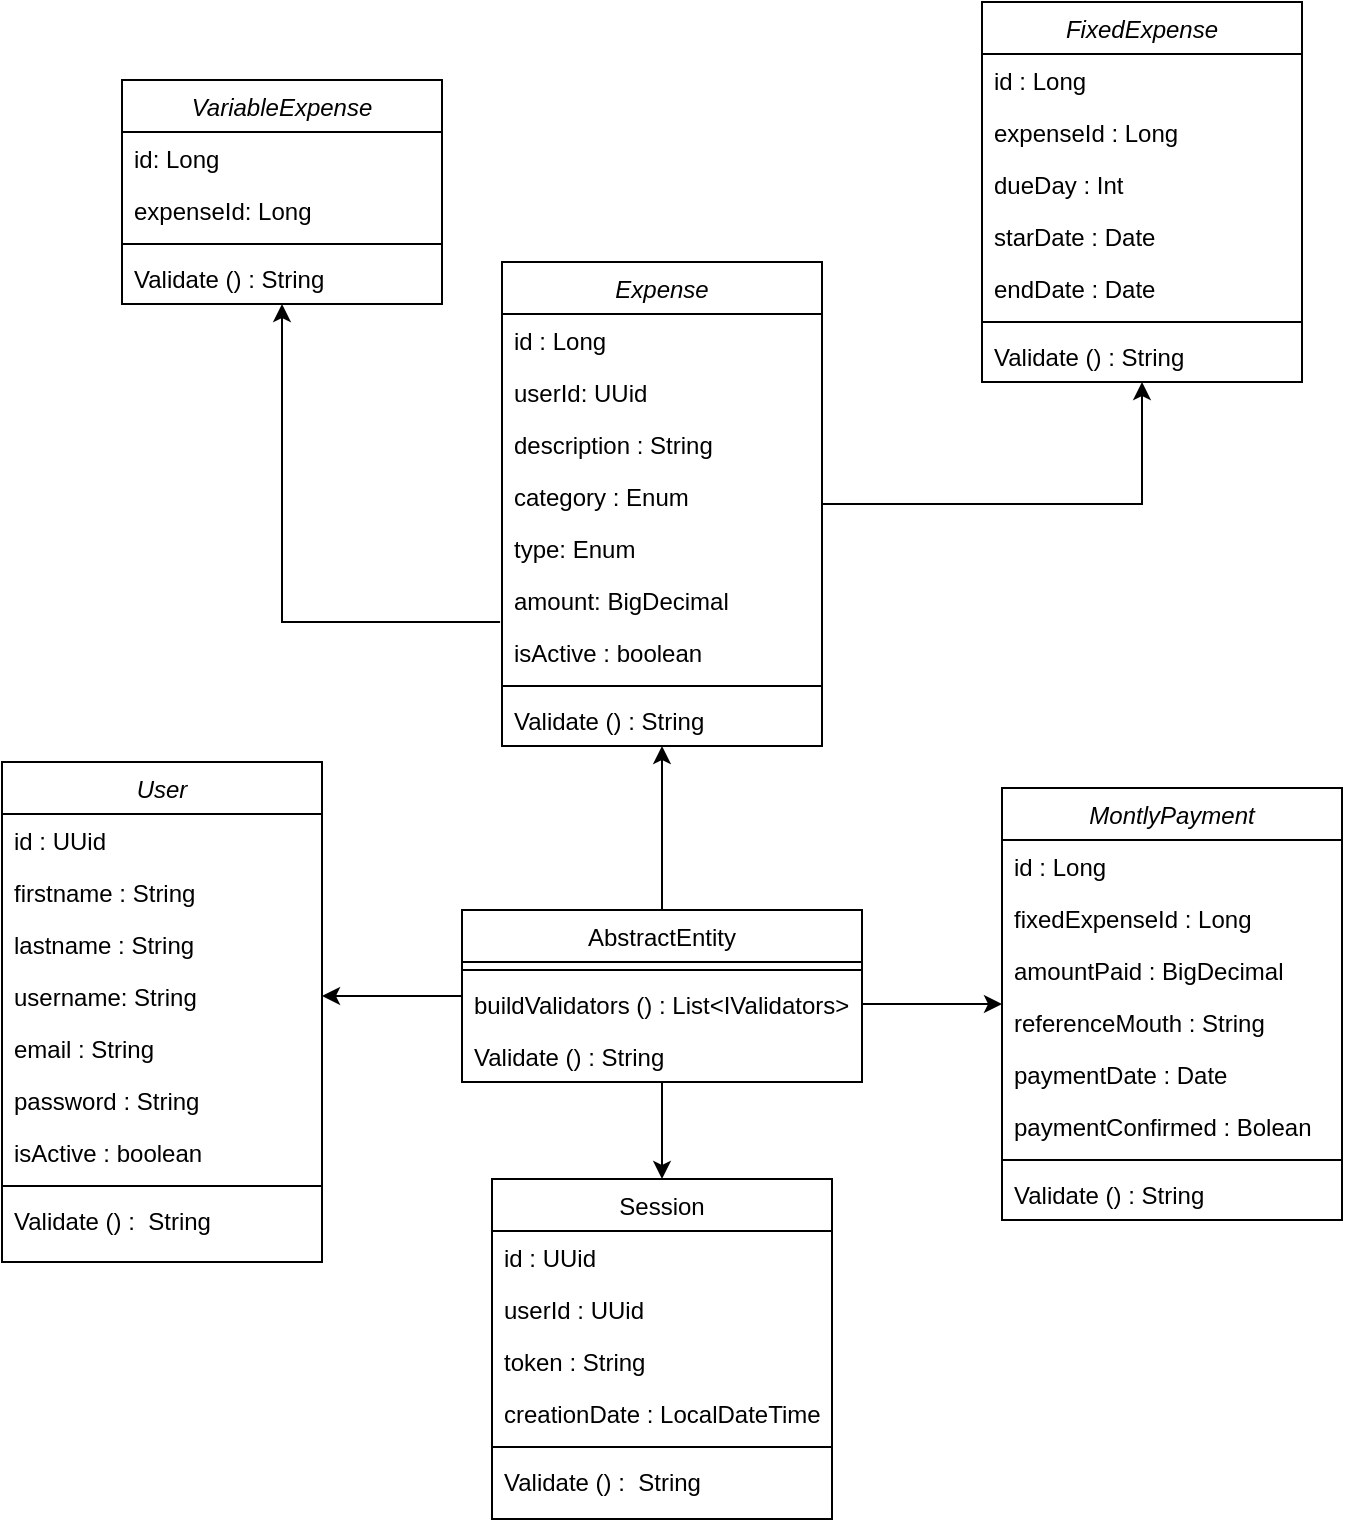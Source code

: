 <mxfile version="22.1.22" type="embed">
  <diagram id="C5RBs43oDa-KdzZeNtuy" name="Page-1">
    <mxGraphModel dx="661" dy="1838" grid="1" gridSize="10" guides="1" tooltips="1" connect="1" arrows="1" fold="1" page="1" pageScale="1" pageWidth="827" pageHeight="1169" math="0" shadow="0">
      <root>
        <mxCell id="WIyWlLk6GJQsqaUBKTNV-0" />
        <mxCell id="WIyWlLk6GJQsqaUBKTNV-1" parent="WIyWlLk6GJQsqaUBKTNV-0" />
        <mxCell id="zkfFHV4jXpPFQw0GAbJ--0" value="User" style="swimlane;fontStyle=2;align=center;verticalAlign=top;childLayout=stackLayout;horizontal=1;startSize=26;horizontalStack=0;resizeParent=1;resizeLast=0;collapsible=1;marginBottom=0;rounded=0;shadow=0;strokeWidth=1;" parent="WIyWlLk6GJQsqaUBKTNV-1" vertex="1">
          <mxGeometry x="60" y="-610" width="160" height="250" as="geometry">
            <mxRectangle x="230" y="140" width="160" height="26" as="alternateBounds" />
          </mxGeometry>
        </mxCell>
        <mxCell id="ozXj6EtxFYyQ9iXq6MMp-8" value="id : UUid" style="text;align=left;verticalAlign=top;spacingLeft=4;spacingRight=4;overflow=hidden;rotatable=0;points=[[0,0.5],[1,0.5]];portConstraint=eastwest;rounded=0;shadow=0;html=0;" parent="zkfFHV4jXpPFQw0GAbJ--0" vertex="1">
          <mxGeometry y="26" width="160" height="26" as="geometry" />
        </mxCell>
        <mxCell id="zkfFHV4jXpPFQw0GAbJ--1" value="firstname : String" style="text;align=left;verticalAlign=top;spacingLeft=4;spacingRight=4;overflow=hidden;rotatable=0;points=[[0,0.5],[1,0.5]];portConstraint=eastwest;" parent="zkfFHV4jXpPFQw0GAbJ--0" vertex="1">
          <mxGeometry y="52" width="160" height="26" as="geometry" />
        </mxCell>
        <mxCell id="zkfFHV4jXpPFQw0GAbJ--2" value="lastname : String" style="text;align=left;verticalAlign=top;spacingLeft=4;spacingRight=4;overflow=hidden;rotatable=0;points=[[0,0.5],[1,0.5]];portConstraint=eastwest;rounded=0;shadow=0;html=0;" parent="zkfFHV4jXpPFQw0GAbJ--0" vertex="1">
          <mxGeometry y="78" width="160" height="26" as="geometry" />
        </mxCell>
        <mxCell id="ozXj6EtxFYyQ9iXq6MMp-2" value="username: String" style="text;align=left;verticalAlign=top;spacingLeft=4;spacingRight=4;overflow=hidden;rotatable=0;points=[[0,0.5],[1,0.5]];portConstraint=eastwest;rounded=0;shadow=0;html=0;" parent="zkfFHV4jXpPFQw0GAbJ--0" vertex="1">
          <mxGeometry y="104" width="160" height="26" as="geometry" />
        </mxCell>
        <mxCell id="ozXj6EtxFYyQ9iXq6MMp-3" value="email : String" style="text;align=left;verticalAlign=top;spacingLeft=4;spacingRight=4;overflow=hidden;rotatable=0;points=[[0,0.5],[1,0.5]];portConstraint=eastwest;rounded=0;shadow=0;html=0;" parent="zkfFHV4jXpPFQw0GAbJ--0" vertex="1">
          <mxGeometry y="130" width="160" height="26" as="geometry" />
        </mxCell>
        <mxCell id="ozXj6EtxFYyQ9iXq6MMp-4" value="password : String" style="text;align=left;verticalAlign=top;spacingLeft=4;spacingRight=4;overflow=hidden;rotatable=0;points=[[0,0.5],[1,0.5]];portConstraint=eastwest;rounded=0;shadow=0;html=0;" parent="zkfFHV4jXpPFQw0GAbJ--0" vertex="1">
          <mxGeometry y="156" width="160" height="26" as="geometry" />
        </mxCell>
        <mxCell id="ozXj6EtxFYyQ9iXq6MMp-5" value="isActive : boolean" style="text;align=left;verticalAlign=top;spacingLeft=4;spacingRight=4;overflow=hidden;rotatable=0;points=[[0,0.5],[1,0.5]];portConstraint=eastwest;rounded=0;shadow=0;html=0;" parent="zkfFHV4jXpPFQw0GAbJ--0" vertex="1">
          <mxGeometry y="182" width="160" height="26" as="geometry" />
        </mxCell>
        <mxCell id="ozXj6EtxFYyQ9iXq6MMp-6" value="" style="line;html=1;strokeWidth=1;align=left;verticalAlign=middle;spacingTop=-1;spacingLeft=3;spacingRight=3;rotatable=0;labelPosition=right;points=[];portConstraint=eastwest;" parent="zkfFHV4jXpPFQw0GAbJ--0" vertex="1">
          <mxGeometry y="208" width="160" height="8" as="geometry" />
        </mxCell>
        <mxCell id="zkfFHV4jXpPFQw0GAbJ--24" value="Validate () :  String" style="text;align=left;verticalAlign=top;spacingLeft=4;spacingRight=4;overflow=hidden;rotatable=0;points=[[0,0.5],[1,0.5]];portConstraint=eastwest;" parent="zkfFHV4jXpPFQw0GAbJ--0" vertex="1">
          <mxGeometry y="216" width="160" height="26" as="geometry" />
        </mxCell>
        <mxCell id="zkfFHV4jXpPFQw0GAbJ--17" value="Session" style="swimlane;fontStyle=0;align=center;verticalAlign=top;childLayout=stackLayout;horizontal=1;startSize=26;horizontalStack=0;resizeParent=1;resizeLast=0;collapsible=1;marginBottom=0;rounded=0;shadow=0;strokeWidth=1;" parent="WIyWlLk6GJQsqaUBKTNV-1" vertex="1">
          <mxGeometry x="305" y="-401.5" width="170" height="170" as="geometry">
            <mxRectangle x="305" y="-401.5" width="160" height="26" as="alternateBounds" />
          </mxGeometry>
        </mxCell>
        <mxCell id="zkfFHV4jXpPFQw0GAbJ--18" value="id : UUid" style="text;align=left;verticalAlign=top;spacingLeft=4;spacingRight=4;overflow=hidden;rotatable=0;points=[[0,0.5],[1,0.5]];portConstraint=eastwest;" parent="zkfFHV4jXpPFQw0GAbJ--17" vertex="1">
          <mxGeometry y="26" width="170" height="26" as="geometry" />
        </mxCell>
        <mxCell id="zkfFHV4jXpPFQw0GAbJ--19" value="userId : UUid" style="text;align=left;verticalAlign=top;spacingLeft=4;spacingRight=4;overflow=hidden;rotatable=0;points=[[0,0.5],[1,0.5]];portConstraint=eastwest;rounded=0;shadow=0;html=0;" parent="zkfFHV4jXpPFQw0GAbJ--17" vertex="1">
          <mxGeometry y="52" width="170" height="26" as="geometry" />
        </mxCell>
        <mxCell id="zkfFHV4jXpPFQw0GAbJ--20" value="token : String" style="text;align=left;verticalAlign=top;spacingLeft=4;spacingRight=4;overflow=hidden;rotatable=0;points=[[0,0.5],[1,0.5]];portConstraint=eastwest;rounded=0;shadow=0;html=0;" parent="zkfFHV4jXpPFQw0GAbJ--17" vertex="1">
          <mxGeometry y="78" width="170" height="26" as="geometry" />
        </mxCell>
        <mxCell id="zkfFHV4jXpPFQw0GAbJ--22" value="creationDate : LocalDateTime" style="text;align=left;verticalAlign=top;spacingLeft=4;spacingRight=4;overflow=hidden;rotatable=0;points=[[0,0.5],[1,0.5]];portConstraint=eastwest;rounded=0;shadow=0;html=0;" parent="zkfFHV4jXpPFQw0GAbJ--17" vertex="1">
          <mxGeometry y="104" width="170" height="26" as="geometry" />
        </mxCell>
        <mxCell id="zkfFHV4jXpPFQw0GAbJ--23" value="" style="line;html=1;strokeWidth=1;align=left;verticalAlign=middle;spacingTop=-1;spacingLeft=3;spacingRight=3;rotatable=0;labelPosition=right;points=[];portConstraint=eastwest;" parent="zkfFHV4jXpPFQw0GAbJ--17" vertex="1">
          <mxGeometry y="130" width="170" height="8" as="geometry" />
        </mxCell>
        <mxCell id="ozXj6EtxFYyQ9iXq6MMp-9" value="Validate () :  String" style="text;align=left;verticalAlign=top;spacingLeft=4;spacingRight=4;overflow=hidden;rotatable=0;points=[[0,0.5],[1,0.5]];portConstraint=eastwest;" parent="zkfFHV4jXpPFQw0GAbJ--17" vertex="1">
          <mxGeometry y="138" width="170" height="32" as="geometry" />
        </mxCell>
        <mxCell id="ozXj6EtxFYyQ9iXq6MMp-26" value="" style="edgeStyle=orthogonalEdgeStyle;rounded=0;orthogonalLoop=1;jettySize=auto;html=1;entryX=1;entryY=0.5;entryDx=0;entryDy=0;" parent="WIyWlLk6GJQsqaUBKTNV-1" source="ozXj6EtxFYyQ9iXq6MMp-10" target="ozXj6EtxFYyQ9iXq6MMp-2" edge="1">
          <mxGeometry relative="1" as="geometry">
            <mxPoint x="210" y="-487" as="targetPoint" />
          </mxGeometry>
        </mxCell>
        <mxCell id="ozXj6EtxFYyQ9iXq6MMp-28" value="" style="edgeStyle=orthogonalEdgeStyle;rounded=0;orthogonalLoop=1;jettySize=auto;html=1;entryX=0.5;entryY=0;entryDx=0;entryDy=0;" parent="WIyWlLk6GJQsqaUBKTNV-1" source="ozXj6EtxFYyQ9iXq6MMp-10" target="zkfFHV4jXpPFQw0GAbJ--17" edge="1">
          <mxGeometry relative="1" as="geometry">
            <mxPoint x="370" y="-400" as="targetPoint" />
          </mxGeometry>
        </mxCell>
        <mxCell id="NSxjGL2nhsW3SD0Olaca-10" value="" style="edgeStyle=orthogonalEdgeStyle;rounded=0;orthogonalLoop=1;jettySize=auto;html=1;entryX=0.5;entryY=1;entryDx=0;entryDy=0;" parent="WIyWlLk6GJQsqaUBKTNV-1" source="ozXj6EtxFYyQ9iXq6MMp-10" target="NSxjGL2nhsW3SD0Olaca-0" edge="1">
          <mxGeometry relative="1" as="geometry" />
        </mxCell>
        <mxCell id="ozXj6EtxFYyQ9iXq6MMp-10" value="AbstractEntity" style="swimlane;fontStyle=0;align=center;verticalAlign=top;childLayout=stackLayout;horizontal=1;startSize=26;horizontalStack=0;resizeParent=1;resizeLast=0;collapsible=1;marginBottom=0;rounded=0;shadow=0;strokeWidth=1;" parent="WIyWlLk6GJQsqaUBKTNV-1" vertex="1">
          <mxGeometry x="290" y="-536" width="200" height="86" as="geometry">
            <mxRectangle x="550" y="140" width="160" height="26" as="alternateBounds" />
          </mxGeometry>
        </mxCell>
        <mxCell id="ozXj6EtxFYyQ9iXq6MMp-16" value="" style="line;html=1;strokeWidth=1;align=left;verticalAlign=middle;spacingTop=-1;spacingLeft=3;spacingRight=3;rotatable=0;labelPosition=right;points=[];portConstraint=eastwest;" parent="ozXj6EtxFYyQ9iXq6MMp-10" vertex="1">
          <mxGeometry y="26" width="200" height="8" as="geometry" />
        </mxCell>
        <mxCell id="ozXj6EtxFYyQ9iXq6MMp-19" value="buildValidators () : List&lt;IValidators&gt;" style="text;align=left;verticalAlign=top;spacingLeft=4;spacingRight=4;overflow=hidden;rotatable=0;points=[[0,0.5],[1,0.5]];portConstraint=eastwest;" parent="ozXj6EtxFYyQ9iXq6MMp-10" vertex="1">
          <mxGeometry y="34" width="200" height="26" as="geometry" />
        </mxCell>
        <mxCell id="ozXj6EtxFYyQ9iXq6MMp-17" value="Validate () : String" style="text;align=left;verticalAlign=top;spacingLeft=4;spacingRight=4;overflow=hidden;rotatable=0;points=[[0,0.5],[1,0.5]];portConstraint=eastwest;" parent="ozXj6EtxFYyQ9iXq6MMp-10" vertex="1">
          <mxGeometry y="60" width="200" height="26" as="geometry" />
        </mxCell>
        <mxCell id="NSxjGL2nhsW3SD0Olaca-23" value="" style="edgeStyle=orthogonalEdgeStyle;rounded=0;orthogonalLoop=1;jettySize=auto;html=1;entryX=0.5;entryY=1;entryDx=0;entryDy=0;" parent="WIyWlLk6GJQsqaUBKTNV-1" source="NSxjGL2nhsW3SD0Olaca-0" target="NSxjGL2nhsW3SD0Olaca-12" edge="1">
          <mxGeometry relative="1" as="geometry">
            <mxPoint x="620" y="-740" as="targetPoint" />
          </mxGeometry>
        </mxCell>
        <mxCell id="NSxjGL2nhsW3SD0Olaca-0" value="Expense" style="swimlane;fontStyle=2;align=center;verticalAlign=top;childLayout=stackLayout;horizontal=1;startSize=26;horizontalStack=0;resizeParent=1;resizeLast=0;collapsible=1;marginBottom=0;rounded=0;shadow=0;strokeWidth=1;" parent="WIyWlLk6GJQsqaUBKTNV-1" vertex="1">
          <mxGeometry x="310" y="-860" width="160" height="242" as="geometry">
            <mxRectangle x="230" y="140" width="160" height="26" as="alternateBounds" />
          </mxGeometry>
        </mxCell>
        <mxCell id="NSxjGL2nhsW3SD0Olaca-1" value="id : Long" style="text;align=left;verticalAlign=top;spacingLeft=4;spacingRight=4;overflow=hidden;rotatable=0;points=[[0,0.5],[1,0.5]];portConstraint=eastwest;rounded=0;shadow=0;html=0;" parent="NSxjGL2nhsW3SD0Olaca-0" vertex="1">
          <mxGeometry y="26" width="160" height="26" as="geometry" />
        </mxCell>
        <mxCell id="NSxjGL2nhsW3SD0Olaca-11" value="userId: UUid" style="text;align=left;verticalAlign=top;spacingLeft=4;spacingRight=4;overflow=hidden;rotatable=0;points=[[0,0.5],[1,0.5]];portConstraint=eastwest;rounded=0;shadow=0;html=0;" parent="NSxjGL2nhsW3SD0Olaca-0" vertex="1">
          <mxGeometry y="52" width="160" height="26" as="geometry" />
        </mxCell>
        <mxCell id="NSxjGL2nhsW3SD0Olaca-3" value="description : String" style="text;align=left;verticalAlign=top;spacingLeft=4;spacingRight=4;overflow=hidden;rotatable=0;points=[[0,0.5],[1,0.5]];portConstraint=eastwest;rounded=0;shadow=0;html=0;" parent="NSxjGL2nhsW3SD0Olaca-0" vertex="1">
          <mxGeometry y="78" width="160" height="26" as="geometry" />
        </mxCell>
        <mxCell id="NSxjGL2nhsW3SD0Olaca-4" value="category : Enum " style="text;align=left;verticalAlign=top;spacingLeft=4;spacingRight=4;overflow=hidden;rotatable=0;points=[[0,0.5],[1,0.5]];portConstraint=eastwest;rounded=0;shadow=0;html=0;" parent="NSxjGL2nhsW3SD0Olaca-0" vertex="1">
          <mxGeometry y="104" width="160" height="26" as="geometry" />
        </mxCell>
        <mxCell id="17" value="type: Enum" style="text;align=left;verticalAlign=top;spacingLeft=4;spacingRight=4;overflow=hidden;rotatable=0;points=[[0,0.5],[1,0.5]];portConstraint=eastwest;rounded=0;shadow=0;html=0;" vertex="1" parent="NSxjGL2nhsW3SD0Olaca-0">
          <mxGeometry y="130" width="160" height="26" as="geometry" />
        </mxCell>
        <mxCell id="NSxjGL2nhsW3SD0Olaca-31" value="amount: BigDecimal" style="text;align=left;verticalAlign=top;spacingLeft=4;spacingRight=4;overflow=hidden;rotatable=0;points=[[0,0.5],[1,0.5]];portConstraint=eastwest;rounded=0;shadow=0;html=0;" parent="NSxjGL2nhsW3SD0Olaca-0" vertex="1">
          <mxGeometry y="156" width="160" height="26" as="geometry" />
        </mxCell>
        <mxCell id="NSxjGL2nhsW3SD0Olaca-7" value="isActive : boolean" style="text;align=left;verticalAlign=top;spacingLeft=4;spacingRight=4;overflow=hidden;rotatable=0;points=[[0,0.5],[1,0.5]];portConstraint=eastwest;rounded=0;shadow=0;html=0;" parent="NSxjGL2nhsW3SD0Olaca-0" vertex="1">
          <mxGeometry y="182" width="160" height="26" as="geometry" />
        </mxCell>
        <mxCell id="NSxjGL2nhsW3SD0Olaca-8" value="" style="line;html=1;strokeWidth=1;align=left;verticalAlign=middle;spacingTop=-1;spacingLeft=3;spacingRight=3;rotatable=0;labelPosition=right;points=[];portConstraint=eastwest;" parent="NSxjGL2nhsW3SD0Olaca-0" vertex="1">
          <mxGeometry y="208" width="160" height="8" as="geometry" />
        </mxCell>
        <mxCell id="NSxjGL2nhsW3SD0Olaca-9" value="Validate () : String" style="text;align=left;verticalAlign=top;spacingLeft=4;spacingRight=4;overflow=hidden;rotatable=0;points=[[0,0.5],[1,0.5]];portConstraint=eastwest;" parent="NSxjGL2nhsW3SD0Olaca-0" vertex="1">
          <mxGeometry y="216" width="160" height="26" as="geometry" />
        </mxCell>
        <mxCell id="NSxjGL2nhsW3SD0Olaca-12" value="FixedExpense" style="swimlane;fontStyle=2;align=center;verticalAlign=top;childLayout=stackLayout;horizontal=1;startSize=26;horizontalStack=0;resizeParent=1;resizeLast=0;collapsible=1;marginBottom=0;rounded=0;shadow=0;strokeWidth=1;" parent="WIyWlLk6GJQsqaUBKTNV-1" vertex="1">
          <mxGeometry x="550" y="-990" width="160" height="190" as="geometry">
            <mxRectangle x="230" y="140" width="160" height="26" as="alternateBounds" />
          </mxGeometry>
        </mxCell>
        <mxCell id="1" value="id : Long" style="text;align=left;verticalAlign=top;spacingLeft=4;spacingRight=4;overflow=hidden;rotatable=0;points=[[0,0.5],[1,0.5]];portConstraint=eastwest;rounded=0;shadow=0;html=0;" vertex="1" parent="NSxjGL2nhsW3SD0Olaca-12">
          <mxGeometry y="26" width="160" height="26" as="geometry" />
        </mxCell>
        <mxCell id="NSxjGL2nhsW3SD0Olaca-33" value="expenseId : Long" style="text;align=left;verticalAlign=top;spacingLeft=4;spacingRight=4;overflow=hidden;rotatable=0;points=[[0,0.5],[1,0.5]];portConstraint=eastwest;rounded=0;shadow=0;html=0;" parent="NSxjGL2nhsW3SD0Olaca-12" vertex="1">
          <mxGeometry y="52" width="160" height="26" as="geometry" />
        </mxCell>
        <mxCell id="0" value="dueDay : Int" style="text;align=left;verticalAlign=top;spacingLeft=4;spacingRight=4;overflow=hidden;rotatable=0;points=[[0,0.5],[1,0.5]];portConstraint=eastwest;rounded=0;shadow=0;html=0;" vertex="1" parent="NSxjGL2nhsW3SD0Olaca-12">
          <mxGeometry y="78" width="160" height="26" as="geometry" />
        </mxCell>
        <mxCell id="NSxjGL2nhsW3SD0Olaca-14" value="starDate : Date" style="text;align=left;verticalAlign=top;spacingLeft=4;spacingRight=4;overflow=hidden;rotatable=0;points=[[0,0.5],[1,0.5]];portConstraint=eastwest;rounded=0;shadow=0;html=0;" parent="NSxjGL2nhsW3SD0Olaca-12" vertex="1">
          <mxGeometry y="104" width="160" height="26" as="geometry" />
        </mxCell>
        <mxCell id="NSxjGL2nhsW3SD0Olaca-15" value="endDate : Date" style="text;align=left;verticalAlign=top;spacingLeft=4;spacingRight=4;overflow=hidden;rotatable=0;points=[[0,0.5],[1,0.5]];portConstraint=eastwest;rounded=0;shadow=0;html=0;" parent="NSxjGL2nhsW3SD0Olaca-12" vertex="1">
          <mxGeometry y="130" width="160" height="26" as="geometry" />
        </mxCell>
        <mxCell id="NSxjGL2nhsW3SD0Olaca-20" value="" style="line;html=1;strokeWidth=1;align=left;verticalAlign=middle;spacingTop=-1;spacingLeft=3;spacingRight=3;rotatable=0;labelPosition=right;points=[];portConstraint=eastwest;" parent="NSxjGL2nhsW3SD0Olaca-12" vertex="1">
          <mxGeometry y="156" width="160" height="8" as="geometry" />
        </mxCell>
        <mxCell id="NSxjGL2nhsW3SD0Olaca-21" value="Validate () : String" style="text;align=left;verticalAlign=top;spacingLeft=4;spacingRight=4;overflow=hidden;rotatable=0;points=[[0,0.5],[1,0.5]];portConstraint=eastwest;" parent="NSxjGL2nhsW3SD0Olaca-12" vertex="1">
          <mxGeometry y="164" width="160" height="26" as="geometry" />
        </mxCell>
        <mxCell id="NSxjGL2nhsW3SD0Olaca-24" value="VariableExpense" style="swimlane;fontStyle=2;align=center;verticalAlign=top;childLayout=stackLayout;horizontal=1;startSize=26;horizontalStack=0;resizeParent=1;resizeLast=0;collapsible=1;marginBottom=0;rounded=0;shadow=0;strokeWidth=1;" parent="WIyWlLk6GJQsqaUBKTNV-1" vertex="1">
          <mxGeometry x="120" y="-951" width="160" height="112" as="geometry">
            <mxRectangle x="130" y="-920" width="160" height="26" as="alternateBounds" />
          </mxGeometry>
        </mxCell>
        <mxCell id="NSxjGL2nhsW3SD0Olaca-35" value="id: Long" style="text;align=left;verticalAlign=top;spacingLeft=4;spacingRight=4;overflow=hidden;rotatable=0;points=[[0,0.5],[1,0.5]];portConstraint=eastwest;rounded=0;shadow=0;html=0;" parent="NSxjGL2nhsW3SD0Olaca-24" vertex="1">
          <mxGeometry y="26" width="160" height="26" as="geometry" />
        </mxCell>
        <mxCell id="15" value="expenseId: Long" style="text;align=left;verticalAlign=top;spacingLeft=4;spacingRight=4;overflow=hidden;rotatable=0;points=[[0,0.5],[1,0.5]];portConstraint=eastwest;rounded=0;shadow=0;html=0;" vertex="1" parent="NSxjGL2nhsW3SD0Olaca-24">
          <mxGeometry y="52" width="160" height="26" as="geometry" />
        </mxCell>
        <mxCell id="NSxjGL2nhsW3SD0Olaca-27" value="" style="line;html=1;strokeWidth=1;align=left;verticalAlign=middle;spacingTop=-1;spacingLeft=3;spacingRight=3;rotatable=0;labelPosition=right;points=[];portConstraint=eastwest;" parent="NSxjGL2nhsW3SD0Olaca-24" vertex="1">
          <mxGeometry y="78" width="160" height="8" as="geometry" />
        </mxCell>
        <mxCell id="NSxjGL2nhsW3SD0Olaca-28" value="Validate () : String" style="text;align=left;verticalAlign=top;spacingLeft=4;spacingRight=4;overflow=hidden;rotatable=0;points=[[0,0.5],[1,0.5]];portConstraint=eastwest;" parent="NSxjGL2nhsW3SD0Olaca-24" vertex="1">
          <mxGeometry y="86" width="160" height="26" as="geometry" />
        </mxCell>
        <mxCell id="NSxjGL2nhsW3SD0Olaca-32" value="" style="edgeStyle=orthogonalEdgeStyle;rounded=0;orthogonalLoop=1;jettySize=auto;html=1;entryX=0.5;entryY=1;entryDx=0;entryDy=0;exitX=-0.006;exitY=0.923;exitDx=0;exitDy=0;exitPerimeter=0;" parent="WIyWlLk6GJQsqaUBKTNV-1" source="NSxjGL2nhsW3SD0Olaca-31" target="NSxjGL2nhsW3SD0Olaca-24" edge="1">
          <mxGeometry relative="1" as="geometry">
            <mxPoint x="480" y="-673" as="sourcePoint" />
            <mxPoint x="580" y="-750" as="targetPoint" />
          </mxGeometry>
        </mxCell>
        <mxCell id="3" value="MontlyPayment" style="swimlane;fontStyle=2;align=center;verticalAlign=top;childLayout=stackLayout;horizontal=1;startSize=26;horizontalStack=0;resizeParent=1;resizeLast=0;collapsible=1;marginBottom=0;rounded=0;shadow=0;strokeWidth=1;" vertex="1" parent="WIyWlLk6GJQsqaUBKTNV-1">
          <mxGeometry x="560" y="-597" width="170" height="216" as="geometry">
            <mxRectangle x="230" y="140" width="160" height="26" as="alternateBounds" />
          </mxGeometry>
        </mxCell>
        <mxCell id="4" value="id : Long" style="text;align=left;verticalAlign=top;spacingLeft=4;spacingRight=4;overflow=hidden;rotatable=0;points=[[0,0.5],[1,0.5]];portConstraint=eastwest;rounded=0;shadow=0;html=0;" vertex="1" parent="3">
          <mxGeometry y="26" width="170" height="26" as="geometry" />
        </mxCell>
        <mxCell id="5" value="fixedExpenseId : Long" style="text;align=left;verticalAlign=top;spacingLeft=4;spacingRight=4;overflow=hidden;rotatable=0;points=[[0,0.5],[1,0.5]];portConstraint=eastwest;rounded=0;shadow=0;html=0;" vertex="1" parent="3">
          <mxGeometry y="52" width="170" height="26" as="geometry" />
        </mxCell>
        <mxCell id="8" value="amountPaid : BigDecimal" style="text;align=left;verticalAlign=top;spacingLeft=4;spacingRight=4;overflow=hidden;rotatable=0;points=[[0,0.5],[1,0.5]];portConstraint=eastwest;rounded=0;shadow=0;html=0;" vertex="1" parent="3">
          <mxGeometry y="78" width="170" height="26" as="geometry" />
        </mxCell>
        <mxCell id="7" value="referenceMouth : String" style="text;align=left;verticalAlign=top;spacingLeft=4;spacingRight=4;overflow=hidden;rotatable=0;points=[[0,0.5],[1,0.5]];portConstraint=eastwest;rounded=0;shadow=0;html=0;" vertex="1" parent="3">
          <mxGeometry y="104" width="170" height="26" as="geometry" />
        </mxCell>
        <mxCell id="6" value="paymentDate : Date" style="text;align=left;verticalAlign=top;spacingLeft=4;spacingRight=4;overflow=hidden;rotatable=0;points=[[0,0.5],[1,0.5]];portConstraint=eastwest;rounded=0;shadow=0;html=0;" vertex="1" parent="3">
          <mxGeometry y="130" width="170" height="26" as="geometry" />
        </mxCell>
        <mxCell id="9" value="paymentConfirmed : Bolean" style="text;align=left;verticalAlign=top;spacingLeft=4;spacingRight=4;overflow=hidden;rotatable=0;points=[[0,0.5],[1,0.5]];portConstraint=eastwest;rounded=0;shadow=0;html=0;" vertex="1" parent="3">
          <mxGeometry y="156" width="170" height="26" as="geometry" />
        </mxCell>
        <mxCell id="10" value="" style="line;html=1;strokeWidth=1;align=left;verticalAlign=middle;spacingTop=-1;spacingLeft=3;spacingRight=3;rotatable=0;labelPosition=right;points=[];portConstraint=eastwest;" vertex="1" parent="3">
          <mxGeometry y="182" width="170" height="8" as="geometry" />
        </mxCell>
        <mxCell id="11" value="Validate () : String" style="text;align=left;verticalAlign=top;spacingLeft=4;spacingRight=4;overflow=hidden;rotatable=0;points=[[0,0.5],[1,0.5]];portConstraint=eastwest;" vertex="1" parent="3">
          <mxGeometry y="190" width="170" height="26" as="geometry" />
        </mxCell>
        <mxCell id="13" value="" style="edgeStyle=orthogonalEdgeStyle;rounded=0;orthogonalLoop=1;jettySize=auto;html=1;exitX=1;exitY=0.5;exitDx=0;exitDy=0;" edge="1" parent="WIyWlLk6GJQsqaUBKTNV-1" source="ozXj6EtxFYyQ9iXq6MMp-19" target="3">
          <mxGeometry relative="1" as="geometry">
            <mxPoint x="400" y="-526" as="sourcePoint" />
            <mxPoint x="600" y="-490" as="targetPoint" />
          </mxGeometry>
        </mxCell>
      </root>
    </mxGraphModel>
  </diagram>
</mxfile>
